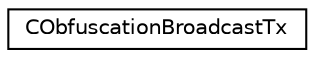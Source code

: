 digraph "Graphical Class Hierarchy"
{
 // LATEX_PDF_SIZE
  edge [fontname="Helvetica",fontsize="10",labelfontname="Helvetica",labelfontsize="10"];
  node [fontname="Helvetica",fontsize="10",shape=record];
  rankdir="LR";
  Node0 [label="CObfuscationBroadcastTx",height=0.2,width=0.4,color="black", fillcolor="white", style="filled",URL="$class_c_obfuscation_broadcast_tx.html",tooltip=" "];
}
